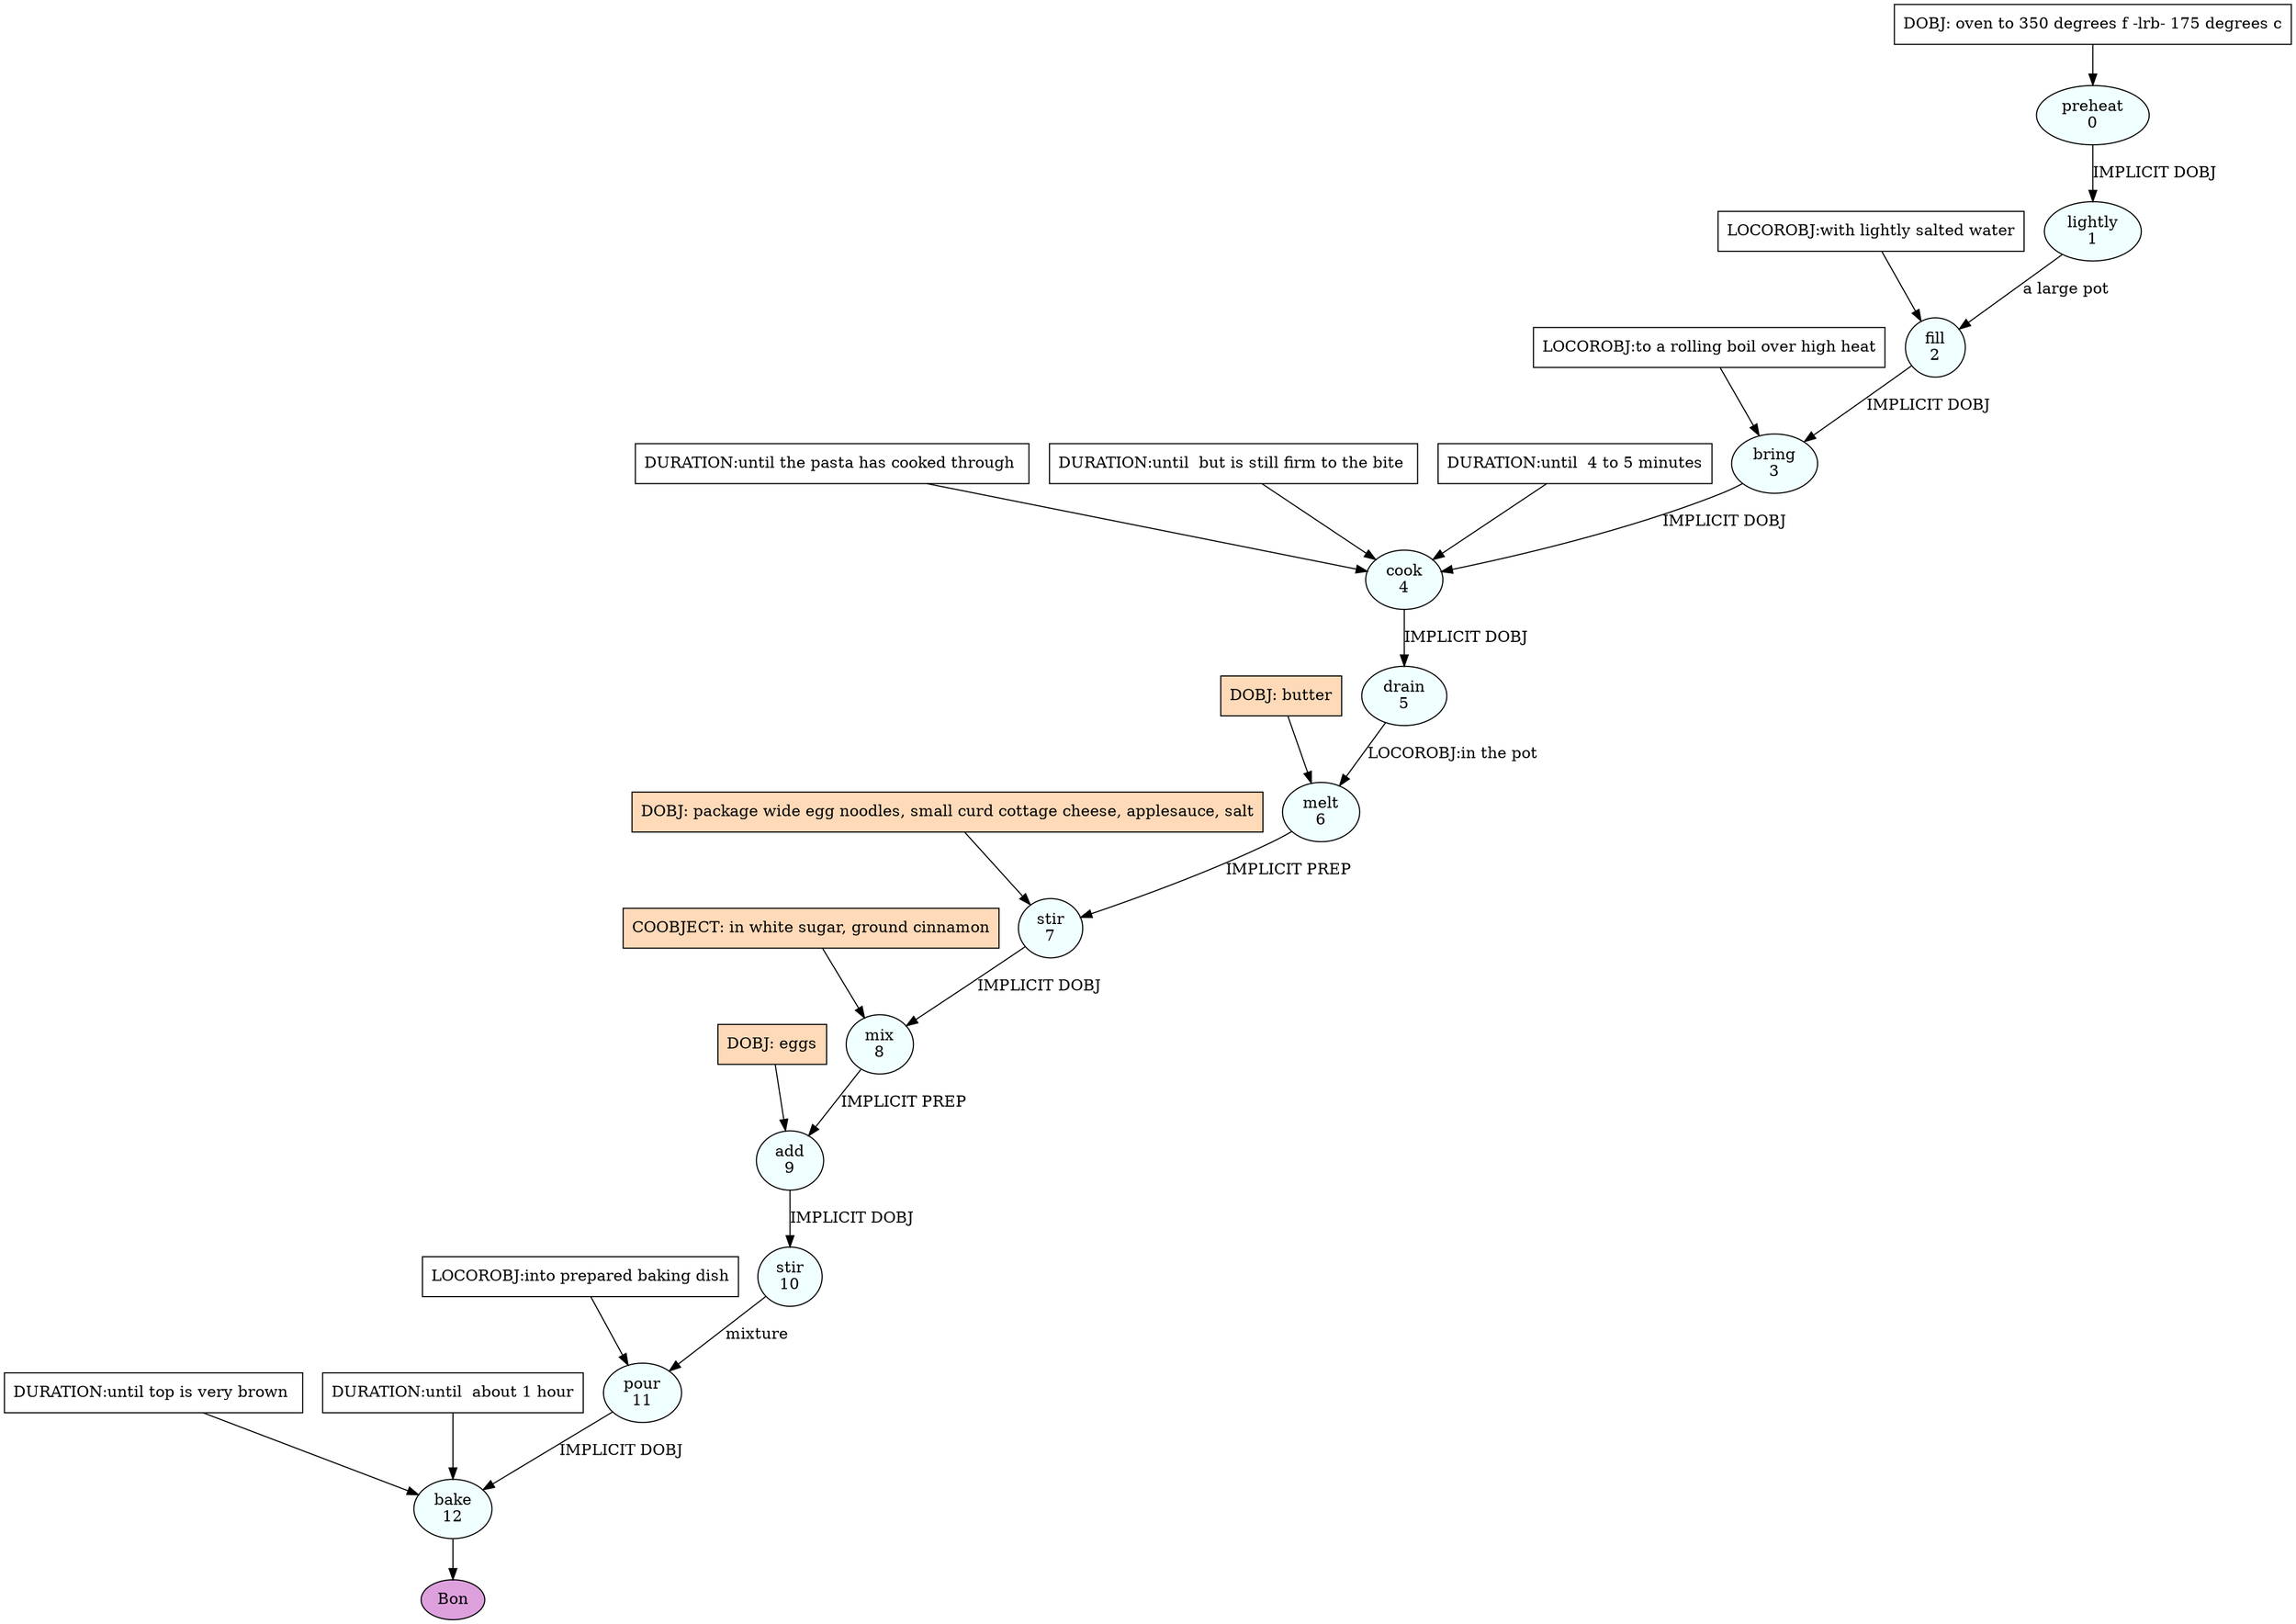 digraph recipe {
E0[label="preheat
0", shape=oval, style=filled, fillcolor=azure]
E1[label="lightly
1", shape=oval, style=filled, fillcolor=azure]
E2[label="fill
2", shape=oval, style=filled, fillcolor=azure]
E3[label="bring
3", shape=oval, style=filled, fillcolor=azure]
E4[label="cook
4", shape=oval, style=filled, fillcolor=azure]
E5[label="drain
5", shape=oval, style=filled, fillcolor=azure]
E6[label="melt
6", shape=oval, style=filled, fillcolor=azure]
E7[label="stir
7", shape=oval, style=filled, fillcolor=azure]
E8[label="mix
8", shape=oval, style=filled, fillcolor=azure]
E9[label="add
9", shape=oval, style=filled, fillcolor=azure]
E10[label="stir
10", shape=oval, style=filled, fillcolor=azure]
E11[label="pour
11", shape=oval, style=filled, fillcolor=azure]
E12[label="bake
12", shape=oval, style=filled, fillcolor=azure]
D0[label="DOBJ: oven to 350 degrees f -lrb- 175 degrees c", shape=box, style=filled, fillcolor=white]
D0 -> E0
E0 -> E1 [label="IMPLICIT DOBJ"]
E1 -> E2 [label="a large pot"]
P2_0_0[label="LOCOROBJ:with lightly salted water", shape=box, style=filled, fillcolor=white]
P2_0_0 -> E2
E2 -> E3 [label="IMPLICIT DOBJ"]
P3_0_0[label="LOCOROBJ:to a rolling boil over high heat", shape=box, style=filled, fillcolor=white]
P3_0_0 -> E3
E3 -> E4 [label="IMPLICIT DOBJ"]
P4_0_0[label="DURATION:until the pasta has cooked through ", shape=box, style=filled, fillcolor=white]
P4_0_0 -> E4
P4_0_1[label="DURATION:until  but is still firm to the bite ", shape=box, style=filled, fillcolor=white]
P4_0_1 -> E4
P4_0_2[label="DURATION:until  4 to 5 minutes", shape=box, style=filled, fillcolor=white]
P4_0_2 -> E4
E4 -> E5 [label="IMPLICIT DOBJ"]
D6_ing[label="DOBJ: butter", shape=box, style=filled, fillcolor=peachpuff]
D6_ing -> E6
E5 -> E6 [label="LOCOROBJ:in the pot"]
D7_ing[label="DOBJ: package wide egg noodles, small curd cottage cheese, applesauce, salt", shape=box, style=filled, fillcolor=peachpuff]
D7_ing -> E7
E6 -> E7 [label="IMPLICIT PREP"]
E7 -> E8 [label="IMPLICIT DOBJ"]
P8_0_ing[label="COOBJECT: in white sugar, ground cinnamon", shape=box, style=filled, fillcolor=peachpuff]
P8_0_ing -> E8
D9_ing[label="DOBJ: eggs", shape=box, style=filled, fillcolor=peachpuff]
D9_ing -> E9
E8 -> E9 [label="IMPLICIT PREP"]
E9 -> E10 [label="IMPLICIT DOBJ"]
E10 -> E11 [label="mixture"]
P11_0_0[label="LOCOROBJ:into prepared baking dish", shape=box, style=filled, fillcolor=white]
P11_0_0 -> E11
E11 -> E12 [label="IMPLICIT DOBJ"]
P12_0_0[label="DURATION:until top is very brown ", shape=box, style=filled, fillcolor=white]
P12_0_0 -> E12
P12_0_1[label="DURATION:until  about 1 hour", shape=box, style=filled, fillcolor=white]
P12_0_1 -> E12
EOR[label="Bon", shape=oval, style=filled, fillcolor=plum]
E12 -> EOR
}

